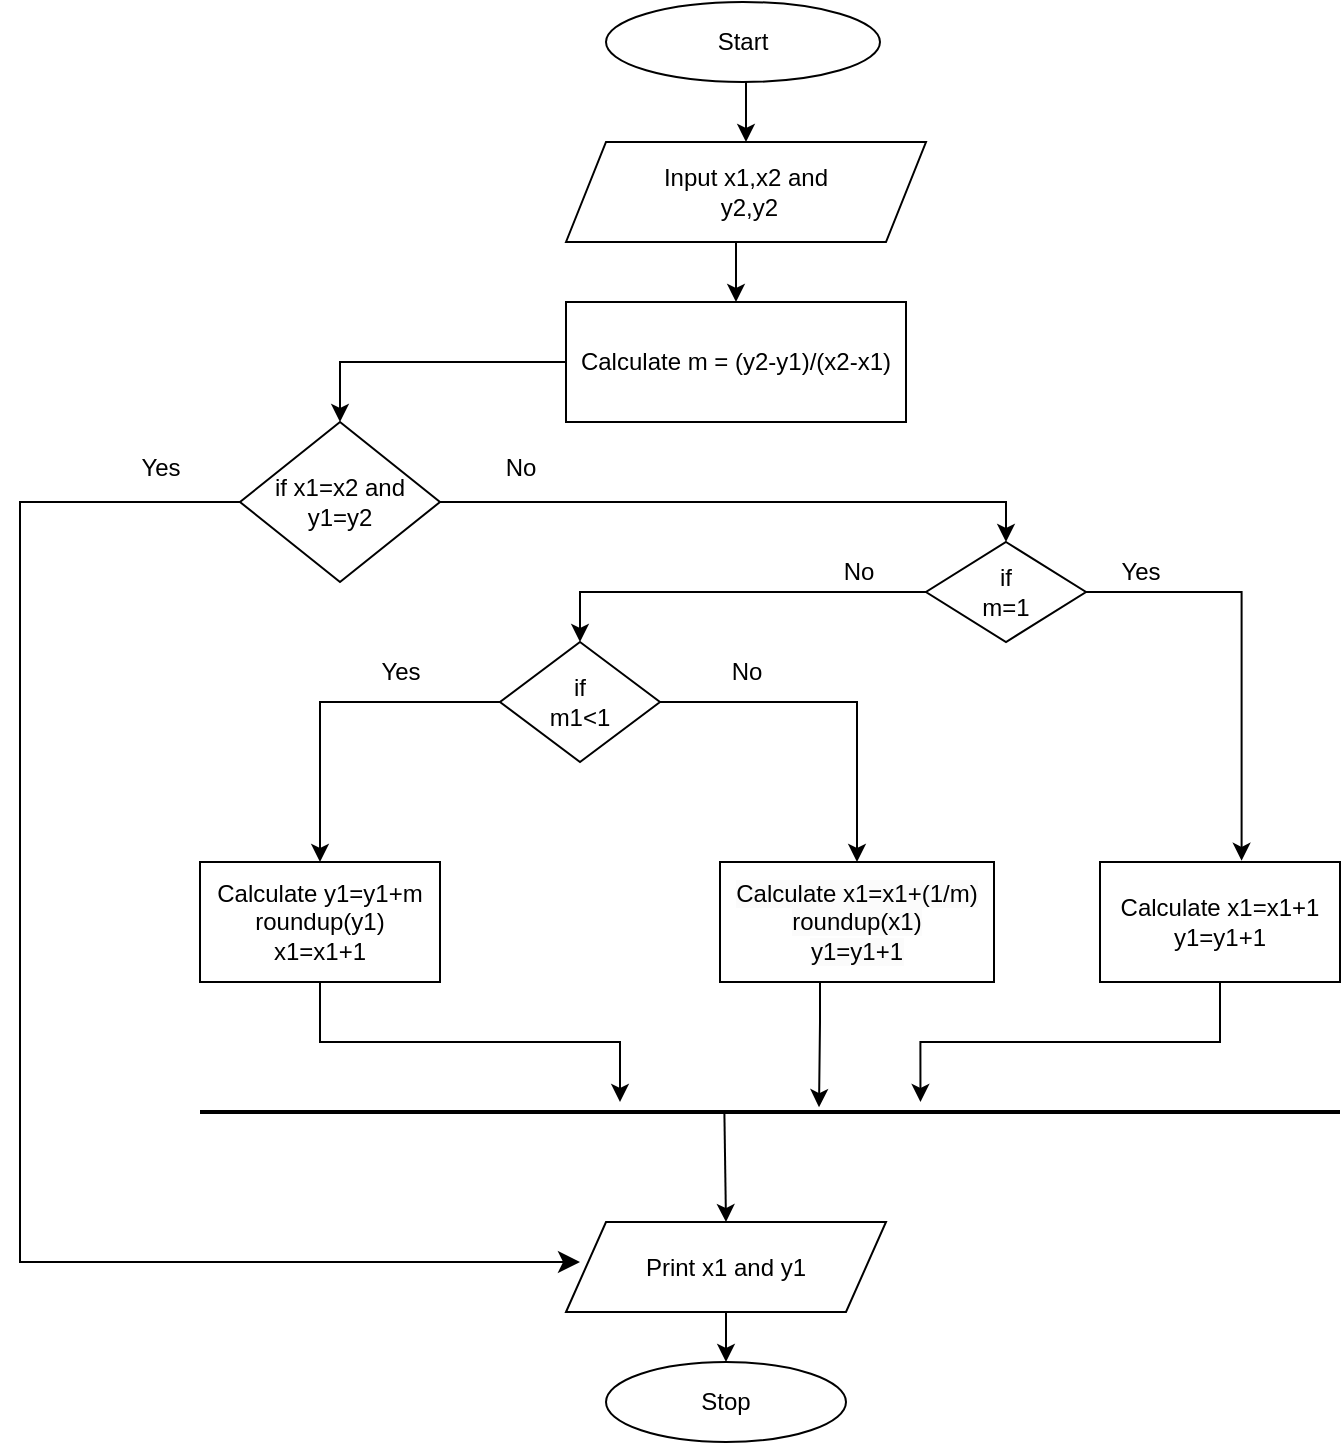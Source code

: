 <mxfile version="21.6.1" type="github">
  <diagram name="Page-1" id="eGEfPfs766-d1AUNvLOX">
    <mxGraphModel dx="1050" dy="581" grid="0" gridSize="10" guides="1" tooltips="1" connect="1" arrows="1" fold="1" page="1" pageScale="1" pageWidth="827" pageHeight="1169" background="#ffffff" math="0" shadow="0">
      <root>
        <mxCell id="0" />
        <mxCell id="1" parent="0" />
        <mxCell id="ns_WW-jnYu5vOl0xHhSR-18" style="edgeStyle=orthogonalEdgeStyle;rounded=0;orthogonalLoop=1;jettySize=auto;html=1;entryX=0.5;entryY=0;entryDx=0;entryDy=0;" edge="1" parent="1" source="ns_WW-jnYu5vOl0xHhSR-1" target="ns_WW-jnYu5vOl0xHhSR-2">
          <mxGeometry relative="1" as="geometry">
            <Array as="points">
              <mxPoint x="403" y="100" />
              <mxPoint x="403" y="100" />
            </Array>
          </mxGeometry>
        </mxCell>
        <mxCell id="ns_WW-jnYu5vOl0xHhSR-1" value="Start" style="ellipse;whiteSpace=wrap;html=1;" vertex="1" parent="1">
          <mxGeometry x="333" y="50" width="137" height="40" as="geometry" />
        </mxCell>
        <mxCell id="ns_WW-jnYu5vOl0xHhSR-20" style="edgeStyle=orthogonalEdgeStyle;rounded=0;orthogonalLoop=1;jettySize=auto;html=1;entryX=0.5;entryY=0;entryDx=0;entryDy=0;" edge="1" parent="1" source="ns_WW-jnYu5vOl0xHhSR-2" target="ns_WW-jnYu5vOl0xHhSR-3">
          <mxGeometry relative="1" as="geometry">
            <mxPoint x="403" y="190" as="targetPoint" />
            <Array as="points">
              <mxPoint x="398" y="180" />
              <mxPoint x="398" y="180" />
            </Array>
          </mxGeometry>
        </mxCell>
        <mxCell id="ns_WW-jnYu5vOl0xHhSR-2" value="Input x1,x2&amp;nbsp;and&lt;br&gt;&amp;nbsp;y2,y2" style="shape=parallelogram;perimeter=parallelogramPerimeter;whiteSpace=wrap;html=1;fixedSize=1;" vertex="1" parent="1">
          <mxGeometry x="313" y="120" width="180" height="50" as="geometry" />
        </mxCell>
        <mxCell id="ns_WW-jnYu5vOl0xHhSR-15" style="edgeStyle=orthogonalEdgeStyle;rounded=0;orthogonalLoop=1;jettySize=auto;html=1;exitX=1;exitY=0.5;exitDx=0;exitDy=0;entryX=0.5;entryY=0;entryDx=0;entryDy=0;" edge="1" parent="1" source="ns_WW-jnYu5vOl0xHhSR-7" target="ns_WW-jnYu5vOl0xHhSR-8">
          <mxGeometry relative="1" as="geometry" />
        </mxCell>
        <mxCell id="ns_WW-jnYu5vOl0xHhSR-17" style="edgeStyle=orthogonalEdgeStyle;rounded=0;orthogonalLoop=1;jettySize=auto;html=1;entryX=0.5;entryY=0;entryDx=0;entryDy=0;" edge="1" parent="1" source="ns_WW-jnYu5vOl0xHhSR-3" target="ns_WW-jnYu5vOl0xHhSR-7">
          <mxGeometry relative="1" as="geometry">
            <Array as="points">
              <mxPoint x="200" y="230" />
            </Array>
          </mxGeometry>
        </mxCell>
        <mxCell id="ns_WW-jnYu5vOl0xHhSR-3" value="Calculate m = (y2-y1)/(x2-x1)" style="rounded=0;whiteSpace=wrap;html=1;" vertex="1" parent="1">
          <mxGeometry x="313" y="200" width="170" height="60" as="geometry" />
        </mxCell>
        <mxCell id="ns_WW-jnYu5vOl0xHhSR-7" value="if x1=x2 and&lt;br&gt;y1=y2" style="rhombus;whiteSpace=wrap;html=1;" vertex="1" parent="1">
          <mxGeometry x="150" y="260" width="100" height="80" as="geometry" />
        </mxCell>
        <mxCell id="ns_WW-jnYu5vOl0xHhSR-16" style="edgeStyle=orthogonalEdgeStyle;rounded=0;orthogonalLoop=1;jettySize=auto;html=1;exitX=0;exitY=0.5;exitDx=0;exitDy=0;entryX=0.5;entryY=0;entryDx=0;entryDy=0;" edge="1" parent="1" source="ns_WW-jnYu5vOl0xHhSR-8" target="ns_WW-jnYu5vOl0xHhSR-9">
          <mxGeometry relative="1" as="geometry" />
        </mxCell>
        <mxCell id="ns_WW-jnYu5vOl0xHhSR-29" style="edgeStyle=orthogonalEdgeStyle;rounded=0;orthogonalLoop=1;jettySize=auto;html=1;entryX=0.59;entryY=-0.01;entryDx=0;entryDy=0;entryPerimeter=0;" edge="1" parent="1" source="ns_WW-jnYu5vOl0xHhSR-8" target="ns_WW-jnYu5vOl0xHhSR-12">
          <mxGeometry relative="1" as="geometry">
            <mxPoint x="692" y="470" as="targetPoint" />
          </mxGeometry>
        </mxCell>
        <mxCell id="ns_WW-jnYu5vOl0xHhSR-8" value="if&lt;br&gt;m=1" style="rhombus;whiteSpace=wrap;html=1;" vertex="1" parent="1">
          <mxGeometry x="493" y="320" width="80" height="50" as="geometry" />
        </mxCell>
        <mxCell id="ns_WW-jnYu5vOl0xHhSR-27" style="edgeStyle=orthogonalEdgeStyle;rounded=0;orthogonalLoop=1;jettySize=auto;html=1;entryX=0.5;entryY=0;entryDx=0;entryDy=0;" edge="1" parent="1" source="ns_WW-jnYu5vOl0xHhSR-9" target="ns_WW-jnYu5vOl0xHhSR-11">
          <mxGeometry relative="1" as="geometry" />
        </mxCell>
        <mxCell id="ns_WW-jnYu5vOl0xHhSR-28" style="edgeStyle=orthogonalEdgeStyle;rounded=0;orthogonalLoop=1;jettySize=auto;html=1;entryX=0.5;entryY=0;entryDx=0;entryDy=0;" edge="1" parent="1" source="ns_WW-jnYu5vOl0xHhSR-9" target="ns_WW-jnYu5vOl0xHhSR-10">
          <mxGeometry relative="1" as="geometry" />
        </mxCell>
        <mxCell id="ns_WW-jnYu5vOl0xHhSR-9" value="if&lt;br&gt;m1&amp;lt;1" style="rhombus;whiteSpace=wrap;html=1;" vertex="1" parent="1">
          <mxGeometry x="280" y="370" width="80" height="60" as="geometry" />
        </mxCell>
        <mxCell id="ns_WW-jnYu5vOl0xHhSR-32" style="edgeStyle=orthogonalEdgeStyle;rounded=0;orthogonalLoop=1;jettySize=auto;html=1;" edge="1" parent="1" source="ns_WW-jnYu5vOl0xHhSR-10" target="ns_WW-jnYu5vOl0xHhSR-30">
          <mxGeometry relative="1" as="geometry">
            <Array as="points">
              <mxPoint x="190" y="570" />
              <mxPoint x="340" y="570" />
            </Array>
          </mxGeometry>
        </mxCell>
        <mxCell id="ns_WW-jnYu5vOl0xHhSR-10" value="Calculate y1=y1+m&lt;br&gt;roundup(y1)&lt;br&gt;x1=x1+1" style="rounded=0;whiteSpace=wrap;html=1;" vertex="1" parent="1">
          <mxGeometry x="130" y="480" width="120" height="60" as="geometry" />
        </mxCell>
        <mxCell id="ns_WW-jnYu5vOl0xHhSR-33" style="edgeStyle=orthogonalEdgeStyle;rounded=0;orthogonalLoop=1;jettySize=auto;html=1;entryX=0.543;entryY=0.26;entryDx=0;entryDy=0;entryPerimeter=0;" edge="1" parent="1" source="ns_WW-jnYu5vOl0xHhSR-11" target="ns_WW-jnYu5vOl0xHhSR-30">
          <mxGeometry relative="1" as="geometry">
            <Array as="points">
              <mxPoint x="440" y="560" />
              <mxPoint x="440" y="560" />
            </Array>
          </mxGeometry>
        </mxCell>
        <mxCell id="ns_WW-jnYu5vOl0xHhSR-11" value="&lt;span style=&quot;color: rgb(0, 0, 0); font-family: Helvetica; font-size: 12px; font-style: normal; font-variant-ligatures: normal; font-variant-caps: normal; font-weight: 400; letter-spacing: normal; orphans: 2; text-align: center; text-indent: 0px; text-transform: none; widows: 2; word-spacing: 0px; -webkit-text-stroke-width: 0px; background-color: rgb(251, 251, 251); text-decoration-thickness: initial; text-decoration-style: initial; text-decoration-color: initial; float: none; display: inline !important;&quot;&gt;Calculate x1=x1+(1/m)&lt;/span&gt;&lt;br style=&quot;border-color: var(--border-color); color: rgb(0, 0, 0); font-family: Helvetica; font-size: 12px; font-style: normal; font-variant-ligatures: normal; font-variant-caps: normal; font-weight: 400; letter-spacing: normal; orphans: 2; text-align: center; text-indent: 0px; text-transform: none; widows: 2; word-spacing: 0px; -webkit-text-stroke-width: 0px; background-color: rgb(251, 251, 251); text-decoration-thickness: initial; text-decoration-style: initial; text-decoration-color: initial;&quot;&gt;&lt;span style=&quot;color: rgb(0, 0, 0); font-family: Helvetica; font-size: 12px; font-style: normal; font-variant-ligatures: normal; font-variant-caps: normal; font-weight: 400; letter-spacing: normal; orphans: 2; text-align: center; text-indent: 0px; text-transform: none; widows: 2; word-spacing: 0px; -webkit-text-stroke-width: 0px; background-color: rgb(251, 251, 251); text-decoration-thickness: initial; text-decoration-style: initial; text-decoration-color: initial; float: none; display: inline !important;&quot;&gt;roundup(x1)&lt;/span&gt;&lt;br style=&quot;border-color: var(--border-color); color: rgb(0, 0, 0); font-family: Helvetica; font-size: 12px; font-style: normal; font-variant-ligatures: normal; font-variant-caps: normal; font-weight: 400; letter-spacing: normal; orphans: 2; text-align: center; text-indent: 0px; text-transform: none; widows: 2; word-spacing: 0px; -webkit-text-stroke-width: 0px; background-color: rgb(251, 251, 251); text-decoration-thickness: initial; text-decoration-style: initial; text-decoration-color: initial;&quot;&gt;&lt;span style=&quot;color: rgb(0, 0, 0); font-family: Helvetica; font-size: 12px; font-style: normal; font-variant-ligatures: normal; font-variant-caps: normal; font-weight: 400; letter-spacing: normal; orphans: 2; text-align: center; text-indent: 0px; text-transform: none; widows: 2; word-spacing: 0px; -webkit-text-stroke-width: 0px; background-color: rgb(251, 251, 251); text-decoration-thickness: initial; text-decoration-style: initial; text-decoration-color: initial; float: none; display: inline !important;&quot;&gt;y1=y1+1&lt;/span&gt;" style="rounded=0;whiteSpace=wrap;html=1;" vertex="1" parent="1">
          <mxGeometry x="390" y="480" width="137" height="60" as="geometry" />
        </mxCell>
        <mxCell id="ns_WW-jnYu5vOl0xHhSR-34" style="edgeStyle=orthogonalEdgeStyle;rounded=0;orthogonalLoop=1;jettySize=auto;html=1;entryX=0.632;entryY=0;entryDx=0;entryDy=0;entryPerimeter=0;" edge="1" parent="1" source="ns_WW-jnYu5vOl0xHhSR-12" target="ns_WW-jnYu5vOl0xHhSR-30">
          <mxGeometry relative="1" as="geometry">
            <Array as="points">
              <mxPoint x="640" y="570" />
              <mxPoint x="490" y="570" />
            </Array>
          </mxGeometry>
        </mxCell>
        <mxCell id="ns_WW-jnYu5vOl0xHhSR-12" value="Calculate x1=x1+1&lt;br&gt;y1=y1+1" style="rounded=0;whiteSpace=wrap;html=1;" vertex="1" parent="1">
          <mxGeometry x="580" y="480" width="120" height="60" as="geometry" />
        </mxCell>
        <mxCell id="ns_WW-jnYu5vOl0xHhSR-36" style="edgeStyle=orthogonalEdgeStyle;rounded=0;orthogonalLoop=1;jettySize=auto;html=1;" edge="1" parent="1" source="ns_WW-jnYu5vOl0xHhSR-13">
          <mxGeometry relative="1" as="geometry">
            <mxPoint x="393" y="730" as="targetPoint" />
          </mxGeometry>
        </mxCell>
        <mxCell id="ns_WW-jnYu5vOl0xHhSR-13" value="Print x1 and y1" style="shape=parallelogram;perimeter=parallelogramPerimeter;whiteSpace=wrap;html=1;fixedSize=1;" vertex="1" parent="1">
          <mxGeometry x="313" y="660" width="160" height="45" as="geometry" />
        </mxCell>
        <mxCell id="ns_WW-jnYu5vOl0xHhSR-14" value="Stop" style="ellipse;whiteSpace=wrap;html=1;" vertex="1" parent="1">
          <mxGeometry x="333" y="730" width="120" height="40" as="geometry" />
        </mxCell>
        <mxCell id="ns_WW-jnYu5vOl0xHhSR-24" value="" style="edgeStyle=elbowEdgeStyle;elbow=horizontal;endArrow=classic;html=1;curved=0;rounded=0;endSize=8;startSize=8;exitX=0;exitY=0.5;exitDx=0;exitDy=0;" edge="1" parent="1" source="ns_WW-jnYu5vOl0xHhSR-7">
          <mxGeometry width="50" height="50" relative="1" as="geometry">
            <mxPoint x="40" y="320" as="sourcePoint" />
            <mxPoint x="320" y="680" as="targetPoint" />
            <Array as="points">
              <mxPoint x="40" y="460" />
            </Array>
          </mxGeometry>
        </mxCell>
        <mxCell id="ns_WW-jnYu5vOl0xHhSR-30" value="" style="line;strokeWidth=2;html=1;" vertex="1" parent="1">
          <mxGeometry x="130" y="600" width="570" height="10" as="geometry" />
        </mxCell>
        <mxCell id="ns_WW-jnYu5vOl0xHhSR-37" value="Yes" style="text;html=1;align=center;verticalAlign=middle;resizable=0;points=[];autosize=1;strokeColor=none;fillColor=none;" vertex="1" parent="1">
          <mxGeometry x="90" y="268" width="40" height="30" as="geometry" />
        </mxCell>
        <mxCell id="ns_WW-jnYu5vOl0xHhSR-38" value="No" style="text;html=1;align=center;verticalAlign=middle;resizable=0;points=[];autosize=1;strokeColor=none;fillColor=none;" vertex="1" parent="1">
          <mxGeometry x="270" y="268" width="40" height="30" as="geometry" />
        </mxCell>
        <mxCell id="ns_WW-jnYu5vOl0xHhSR-39" value="Yes" style="text;html=1;align=center;verticalAlign=middle;resizable=0;points=[];autosize=1;strokeColor=none;fillColor=none;" vertex="1" parent="1">
          <mxGeometry x="580" y="320" width="40" height="30" as="geometry" />
        </mxCell>
        <mxCell id="ns_WW-jnYu5vOl0xHhSR-40" value="No" style="text;html=1;align=center;verticalAlign=middle;resizable=0;points=[];autosize=1;strokeColor=none;fillColor=none;" vertex="1" parent="1">
          <mxGeometry x="438.5" y="320" width="40" height="30" as="geometry" />
        </mxCell>
        <mxCell id="ns_WW-jnYu5vOl0xHhSR-41" value="Yes" style="text;html=1;align=center;verticalAlign=middle;resizable=0;points=[];autosize=1;strokeColor=none;fillColor=none;" vertex="1" parent="1">
          <mxGeometry x="210" y="370" width="40" height="30" as="geometry" />
        </mxCell>
        <mxCell id="ns_WW-jnYu5vOl0xHhSR-42" value="No" style="text;html=1;align=center;verticalAlign=middle;resizable=0;points=[];autosize=1;strokeColor=none;fillColor=none;" vertex="1" parent="1">
          <mxGeometry x="383" y="370" width="40" height="30" as="geometry" />
        </mxCell>
        <mxCell id="ns_WW-jnYu5vOl0xHhSR-43" value="" style="endArrow=classic;html=1;rounded=0;entryX=0.5;entryY=0;entryDx=0;entryDy=0;exitX=0.46;exitY=0.58;exitDx=0;exitDy=0;exitPerimeter=0;" edge="1" parent="1" source="ns_WW-jnYu5vOl0xHhSR-30" target="ns_WW-jnYu5vOl0xHhSR-13">
          <mxGeometry width="50" height="50" relative="1" as="geometry">
            <mxPoint x="390" y="450" as="sourcePoint" />
            <mxPoint x="440" y="400" as="targetPoint" />
          </mxGeometry>
        </mxCell>
      </root>
    </mxGraphModel>
  </diagram>
</mxfile>
